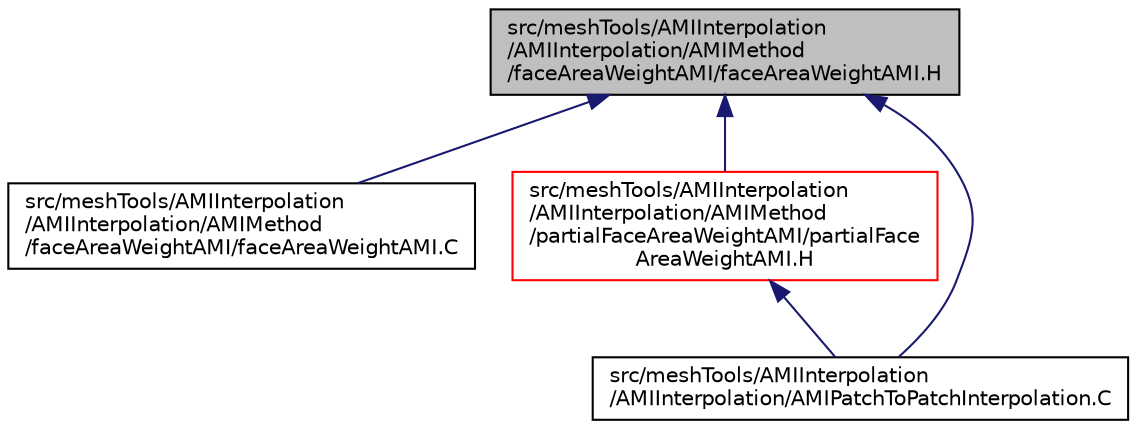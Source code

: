 digraph "src/meshTools/AMIInterpolation/AMIInterpolation/AMIMethod/faceAreaWeightAMI/faceAreaWeightAMI.H"
{
  bgcolor="transparent";
  edge [fontname="Helvetica",fontsize="10",labelfontname="Helvetica",labelfontsize="10"];
  node [fontname="Helvetica",fontsize="10",shape=record];
  Node192 [label="src/meshTools/AMIInterpolation\l/AMIInterpolation/AMIMethod\l/faceAreaWeightAMI/faceAreaWeightAMI.H",height=0.2,width=0.4,color="black", fillcolor="grey75", style="filled", fontcolor="black"];
  Node192 -> Node193 [dir="back",color="midnightblue",fontsize="10",style="solid",fontname="Helvetica"];
  Node193 [label="src/meshTools/AMIInterpolation\l/AMIInterpolation/AMIMethod\l/faceAreaWeightAMI/faceAreaWeightAMI.C",height=0.2,width=0.4,color="black",URL="$a07961.html"];
  Node192 -> Node194 [dir="back",color="midnightblue",fontsize="10",style="solid",fontname="Helvetica"];
  Node194 [label="src/meshTools/AMIInterpolation\l/AMIInterpolation/AMIMethod\l/partialFaceAreaWeightAMI/partialFace\lAreaWeightAMI.H",height=0.2,width=0.4,color="red",URL="$a07976.html"];
  Node194 -> Node196 [dir="back",color="midnightblue",fontsize="10",style="solid",fontname="Helvetica"];
  Node196 [label="src/meshTools/AMIInterpolation\l/AMIInterpolation/AMIPatchToPatchInterpolation.C",height=0.2,width=0.4,color="black",URL="$a07979.html"];
  Node192 -> Node196 [dir="back",color="midnightblue",fontsize="10",style="solid",fontname="Helvetica"];
}
